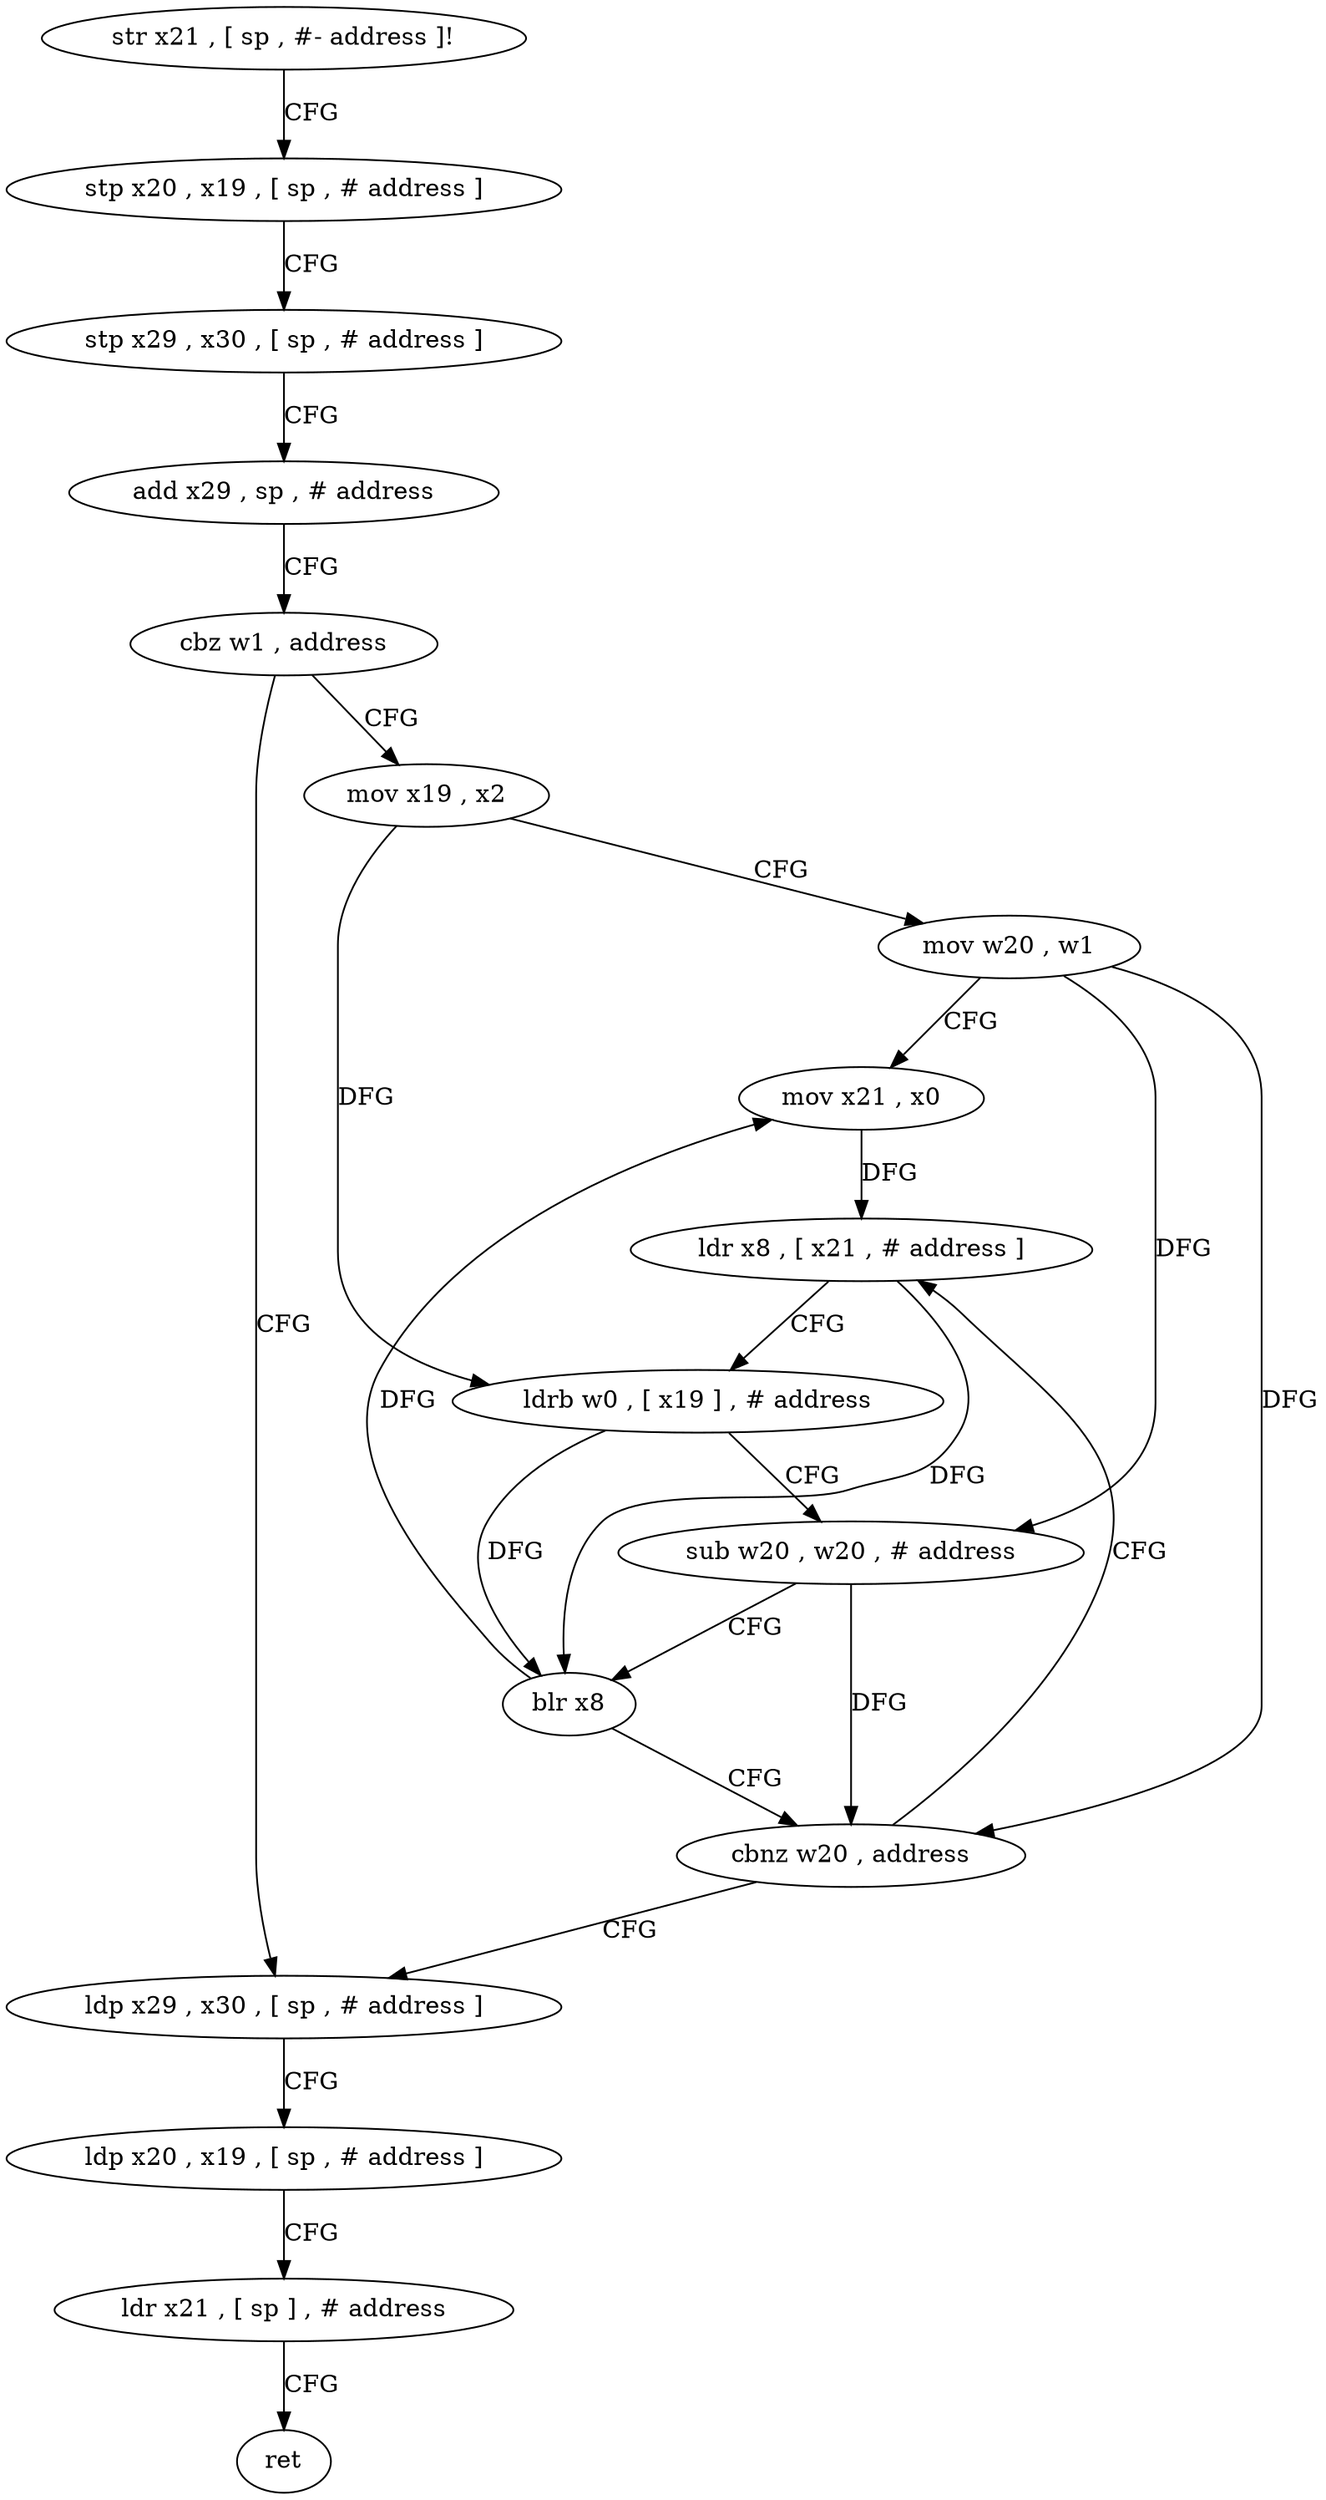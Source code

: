 digraph "func" {
"4213912" [label = "str x21 , [ sp , #- address ]!" ]
"4213916" [label = "stp x20 , x19 , [ sp , # address ]" ]
"4213920" [label = "stp x29 , x30 , [ sp , # address ]" ]
"4213924" [label = "add x29 , sp , # address" ]
"4213928" [label = "cbz w1 , address" ]
"4213964" [label = "ldp x29 , x30 , [ sp , # address ]" ]
"4213932" [label = "mov x19 , x2" ]
"4213968" [label = "ldp x20 , x19 , [ sp , # address ]" ]
"4213972" [label = "ldr x21 , [ sp ] , # address" ]
"4213976" [label = "ret" ]
"4213936" [label = "mov w20 , w1" ]
"4213940" [label = "mov x21 , x0" ]
"4213944" [label = "ldr x8 , [ x21 , # address ]" ]
"4213948" [label = "ldrb w0 , [ x19 ] , # address" ]
"4213952" [label = "sub w20 , w20 , # address" ]
"4213956" [label = "blr x8" ]
"4213960" [label = "cbnz w20 , address" ]
"4213912" -> "4213916" [ label = "CFG" ]
"4213916" -> "4213920" [ label = "CFG" ]
"4213920" -> "4213924" [ label = "CFG" ]
"4213924" -> "4213928" [ label = "CFG" ]
"4213928" -> "4213964" [ label = "CFG" ]
"4213928" -> "4213932" [ label = "CFG" ]
"4213964" -> "4213968" [ label = "CFG" ]
"4213932" -> "4213936" [ label = "CFG" ]
"4213932" -> "4213948" [ label = "DFG" ]
"4213968" -> "4213972" [ label = "CFG" ]
"4213972" -> "4213976" [ label = "CFG" ]
"4213936" -> "4213940" [ label = "CFG" ]
"4213936" -> "4213952" [ label = "DFG" ]
"4213936" -> "4213960" [ label = "DFG" ]
"4213940" -> "4213944" [ label = "DFG" ]
"4213944" -> "4213948" [ label = "CFG" ]
"4213944" -> "4213956" [ label = "DFG" ]
"4213948" -> "4213952" [ label = "CFG" ]
"4213948" -> "4213956" [ label = "DFG" ]
"4213952" -> "4213956" [ label = "CFG" ]
"4213952" -> "4213960" [ label = "DFG" ]
"4213956" -> "4213960" [ label = "CFG" ]
"4213956" -> "4213940" [ label = "DFG" ]
"4213960" -> "4213944" [ label = "CFG" ]
"4213960" -> "4213964" [ label = "CFG" ]
}
